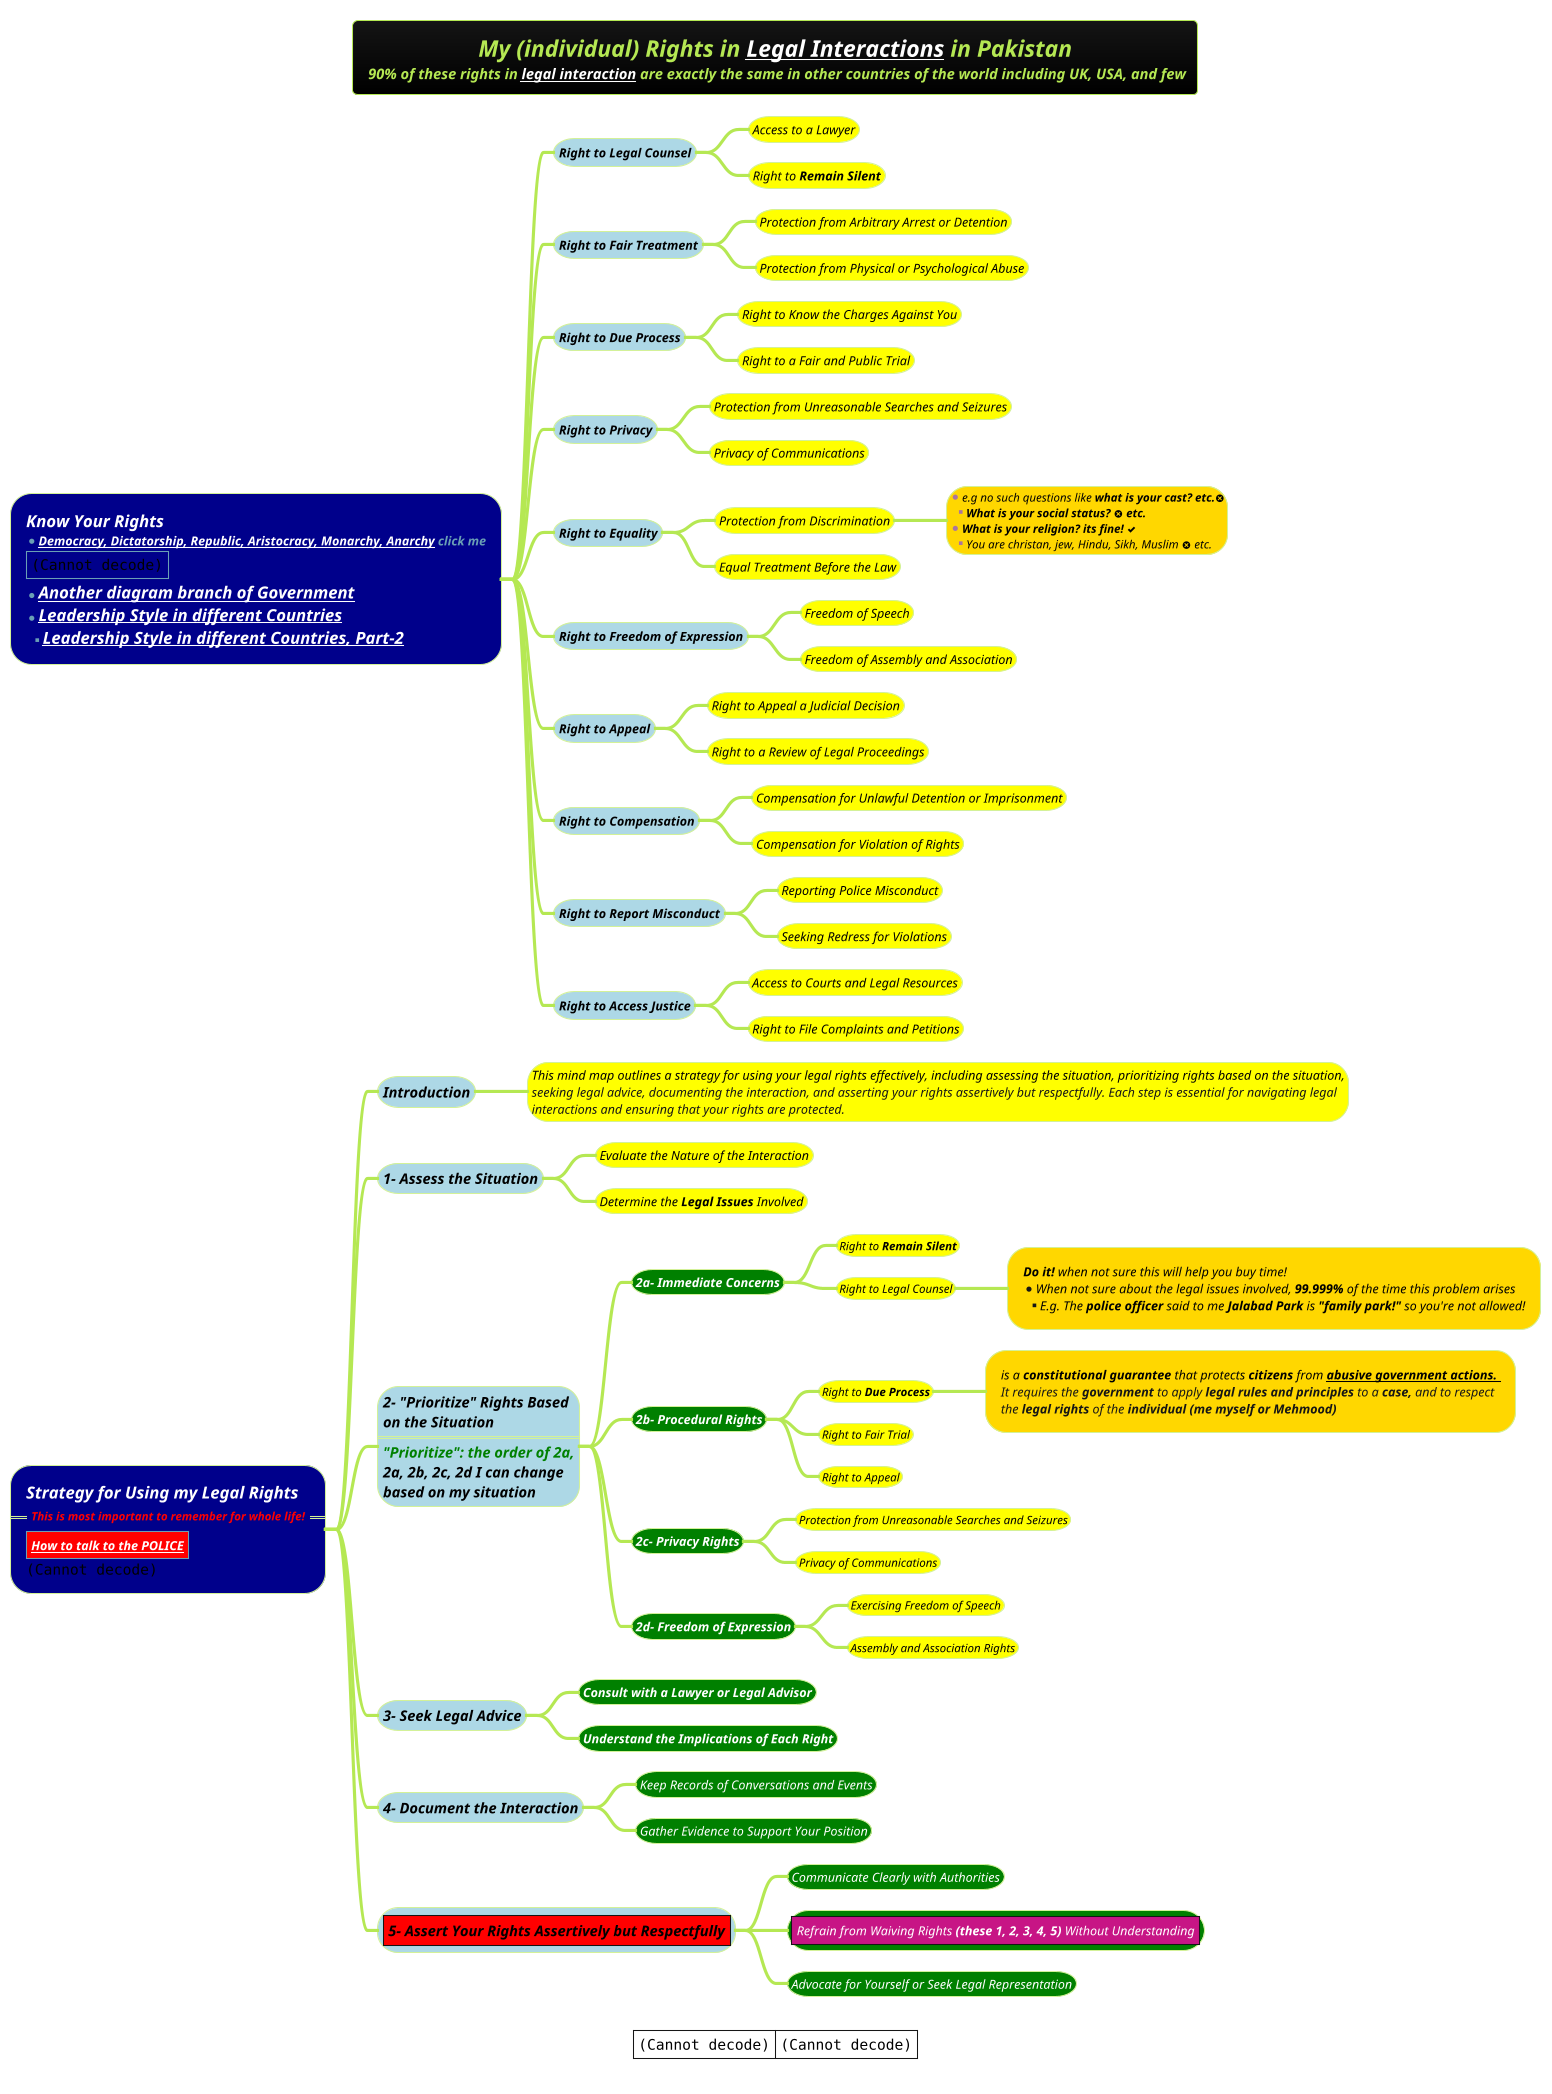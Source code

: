 @startmindmap
title = <i><size:18>My (individual) Rights in [[docs/3-programming-languages/Venkat-Subramaniam/Legal-Interactions.puml Legal Interactions]] in Pakistan \n<i><size:14> 90% of these rights in [[docs/3-programming-languages/Venkat-Subramaniam/Legal-Interactions.puml legal interaction]] are exactly the same in other countries of the world including UK, USA, and few
!theme hacker

caption |<img:images/img_0829.png>|<img:images/img_830.png>|

*[#darkblue]:<i><color #white>Know Your Rights
*<size:12><i>[[docs/3-programming-languages/Venkat-Subramaniam/images/img_720.png Democracy, Dictatorship, Republic, Aristocracy, Monarchy, Anarchy]] click me
|<img:images/img_768.png>|
*<i>[[docs/3-programming-languages/Venkat-Subramaniam/images/img_831.png Another diagram branch of Government]]
*<i>[[https://www.businessinsider.com/leadership-charts-in-50-countries-2015-6#nepotism-is-rife-in-traditional-indian-companies-family-members-hold-key-positions-and-work-in-close-unison-18 Leadership Style in different Countries]]
**<i>[[https://slideplayer.com/slide/3731658/ Leadership Style in different Countries, Part-2]];

**[#lightblue] <i><color #black><size:12>Right to Legal Counsel
***[#yellow] <i><color #black>Access to a Lawyer
***[#yellow] <i><color #black>Right to <b>Remain Silent
**[#lightblue] <i><color #black><size:12>Right to Fair Treatment
***[#yellow] <i><color #black>Protection from Arbitrary Arrest or Detention
***[#yellow] <i><color #black>Protection from Physical or Psychological Abuse
**[#lightblue] <i><color #black><size:12>Right to <b>Due Process
***[#yellow] <i><color #black>Right to Know the Charges Against You
***[#yellow] <i><color #black>Right to a Fair and Public Trial
**[#lightblue] <i><color #black><size:12>Right to Privacy
***[#yellow] <i><color #black>Protection from Unreasonable Searches and Seizures
***[#yellow] <i><color #black>Privacy of Communications
**[#lightblue] <i><color #black><size:12>Right to Equality
***[#yellow] <i><color #black>Protection from Discrimination
****[#gold]:*<i><color #black>e.g no such questions like <b>what is your cast? etc.<&circle-x>
**<i><color #black><b>What is your social status? <&circle-x> etc.
*<i><color #black><b>What is your religion? its fine! <&check>
**<i><color #black>You are christan, jew, Hindu, Sikh, Muslim <&circle-x> etc.;

***[#yellow] <i><color #black>Equal Treatment Before the Law
**[#lightblue] <i><color #black><size:12>Right to Freedom of Expression
***[#yellow] <i><color #black>Freedom of Speech
***[#yellow] <i><color #black>Freedom of Assembly and Association
**[#lightblue] <i><color #black><size:12>Right to Appeal
***[#yellow] <i><color #black>Right to Appeal a Judicial Decision
***[#yellow] <i><color #black>Right to a Review of Legal Proceedings
**[#lightblue] <i><color #black><size:12>Right to Compensation
***[#yellow] <i><color #black>Compensation for Unlawful Detention or Imprisonment
***[#yellow] <i><color #black>Compensation for Violation of Rights
**[#lightblue] <i><color #black><size:12>Right to Report Misconduct
***[#yellow] <i><color #black>Reporting Police Misconduct
***[#yellow] <i><color #black>Seeking Redress for Violations
**[#lightblue] <i><color #black><size:12>Right to Access Justice
***[#yellow] <i><color #black>Access to Courts and Legal Resources
***[#yellow] <i><color #black>Right to File Complaints and Petitions

*[#darkblue]:<i><color #white>Strategy for Using my Legal Rights
==<i><size:11><color #red>This is most important to remember for whole life!==
|<#red><i><size:12>[[https://www.youtube.com/watch?v=HbDeoPJ6sPc&list=LL&index=5&ab_channel=ENGLISHwithJames%C2%B7engVid How to talk to the POLICE]]|
<img:images/img_842.png>;

**[#lightblue] <i><color #black>Introduction
***[#yellow]:<i><color #black><size:12>This mind map outlines a strategy for using your legal rights effectively, including assessing the situation, prioritizing rights based on the situation,
<i>seeking legal advice, documenting the interaction, and asserting your rights assertively but respectfully. Each step is essential for navigating legal
<i>interactions and ensuring that your rights are protected.;

**[#lightblue] <i><color #black>1- Assess the Situation
***[#yellow] <i><color #black><size:12>Evaluate the Nature of the Interaction
***[#yellow] <i><color #black><size:12>Determine the **Legal Issues** Involved

**[#lightblue]:<i><color #black>2- "Prioritize" Rights Based
<i><color #black>on the Situation
====
<i><color #green>"Prioritize": the order of 2a,
<i><color #black>2a, 2b, 2c, 2d I can change
<i><color #black>based on my situation;

***[#green] <i><color #white><b><size:12>2a- Immediate Concerns
****[#yellow] <i><color #black>Right to <b>Remain Silent
****[#yellow] <i><color #black>Right to Legal Counsel
*****[#gold] <i><color #black>**Do it!** when not sure this will help you buy time! \n*<i><color #black>When not sure about the legal issues involved, **99.999%** of the time this problem arises \n**<i><color #black>E.g. The **police officer** said to me **Jalabad Park** is <b>"family park!"</b> so you're not allowed!
***[#green] <i><color #white><b><size:12>2b- Procedural Rights
****[#yellow] <i><color #black>Right to <b>Due Process
*****[#gold] <i><color #black>is a **constitutional guarantee** that protects **citizens** from <u><b>abusive government actions. \n<i>It requires the **government** to apply **legal rules and principles** to a **case,** and to respect \n<i>the **legal rights** of the <b>individual (me myself or Mehmood)
****[#yellow] <i><color #black>Right to Fair Trial
****[#yellow] <i><color #black>Right to Appeal
***[#green] <i><color #white><b><size:12>2c- Privacy Rights
****[#yellow] <i><color #black>Protection from Unreasonable Searches and Seizures
****[#yellow] <i><color #black>Privacy of Communications
***[#green] <i><color #white><b><size:12>2d- Freedom of Expression
****[#yellow] <i><color #black>Exercising Freedom of Speech
****[#yellow] <i><color #black>Assembly and Association Rights

**[#lightblue] <i><color #black>3- Seek Legal Advice
***[#green] <i><color #white><b><size:12>Consult with a Lawyer or Legal Advisor
***[#green] <i><color #white><b><size:12>Understand the Implications of Each Right
**[#lightblue] <i><color #black>4- Document the Interaction
***[#green] <i><color #white><size:12>Keep Records of Conversations and Events
***[#green] <i><color #white><size:12>Gather Evidence to Support Your Position
**[#lightblue] |<#red><i><color #black>5- Assert Your Rights Assertively but Respectfully|
***[#green] <i><color #white><size:12>Communicate Clearly with Authorities
***[#green] |<#mediumvioletred><i><color #white><size:12>Refrain from Waiving Rights **(these 1, 2, 3, 4, 5)** Without Understanding|
***[#green] <i><color #white><size:12>Advocate for Yourself or Seek Legal Representation

@endmindmap
